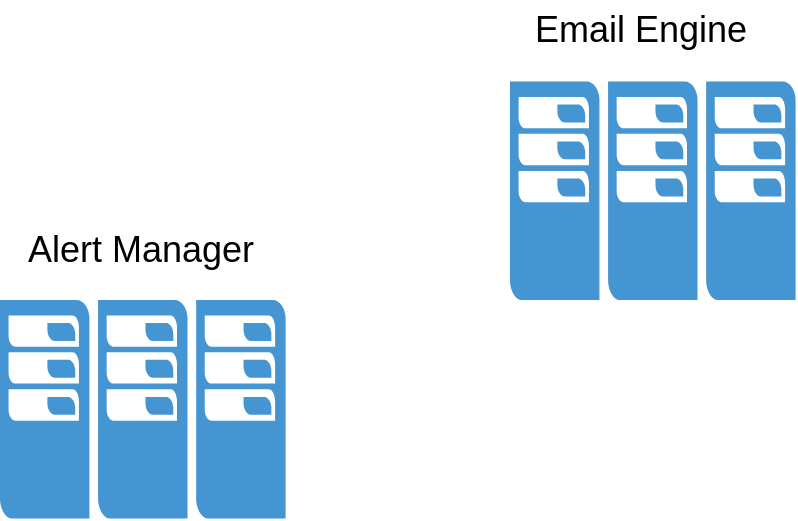 <mxfile version="20.2.7" type="github">
  <diagram id="ITJkx8O16Wo3wCYVVDW9" name="Page-1">
    <mxGraphModel dx="1115" dy="795" grid="1" gridSize="10" guides="1" tooltips="1" connect="1" arrows="1" fold="1" page="1" pageScale="1" pageWidth="827" pageHeight="1169" math="0" shadow="0">
      <root>
        <mxCell id="0" />
        <mxCell id="1" parent="0" />
        <mxCell id="Ga3TDmFZdKd7LaxTZ1pT-3" value="Alert Manager" style="text;html=1;align=center;verticalAlign=middle;resizable=0;points=[];autosize=1;strokeColor=none;fillColor=none;arcSize=12;imageWidth=48;imageHeight=48;strokeWidth=9;fontSize=18;" vertex="1" parent="1">
          <mxGeometry x="335" y="260" width="140" height="30" as="geometry" />
        </mxCell>
        <mxCell id="Ga3TDmFZdKd7LaxTZ1pT-5" value="Email Engine" style="text;html=1;align=center;verticalAlign=middle;resizable=0;points=[];autosize=1;strokeColor=none;fillColor=none;arcSize=12;imageWidth=48;imageHeight=48;strokeWidth=9;fontSize=18;" vertex="1" parent="1">
          <mxGeometry x="590" y="150" width="130" height="30" as="geometry" />
        </mxCell>
        <mxCell id="Ga3TDmFZdKd7LaxTZ1pT-6" value="" style="pointerEvents=1;shadow=0;dashed=0;html=1;strokeColor=none;fillColor=#4495D1;labelPosition=center;verticalLabelPosition=bottom;verticalAlign=top;align=center;outlineConnect=0;shape=mxgraph.veeam.cluster;fontSize=18;" vertex="1" parent="1">
          <mxGeometry x="335" y="300" width="142.8" height="109.2" as="geometry" />
        </mxCell>
        <mxCell id="Ga3TDmFZdKd7LaxTZ1pT-7" value="" style="pointerEvents=1;shadow=0;dashed=0;html=1;strokeColor=none;fillColor=#4495D1;labelPosition=center;verticalLabelPosition=bottom;verticalAlign=top;align=center;outlineConnect=0;shape=mxgraph.veeam.cluster;fontSize=18;" vertex="1" parent="1">
          <mxGeometry x="590" y="190.8" width="142.8" height="109.2" as="geometry" />
        </mxCell>
      </root>
    </mxGraphModel>
  </diagram>
</mxfile>
